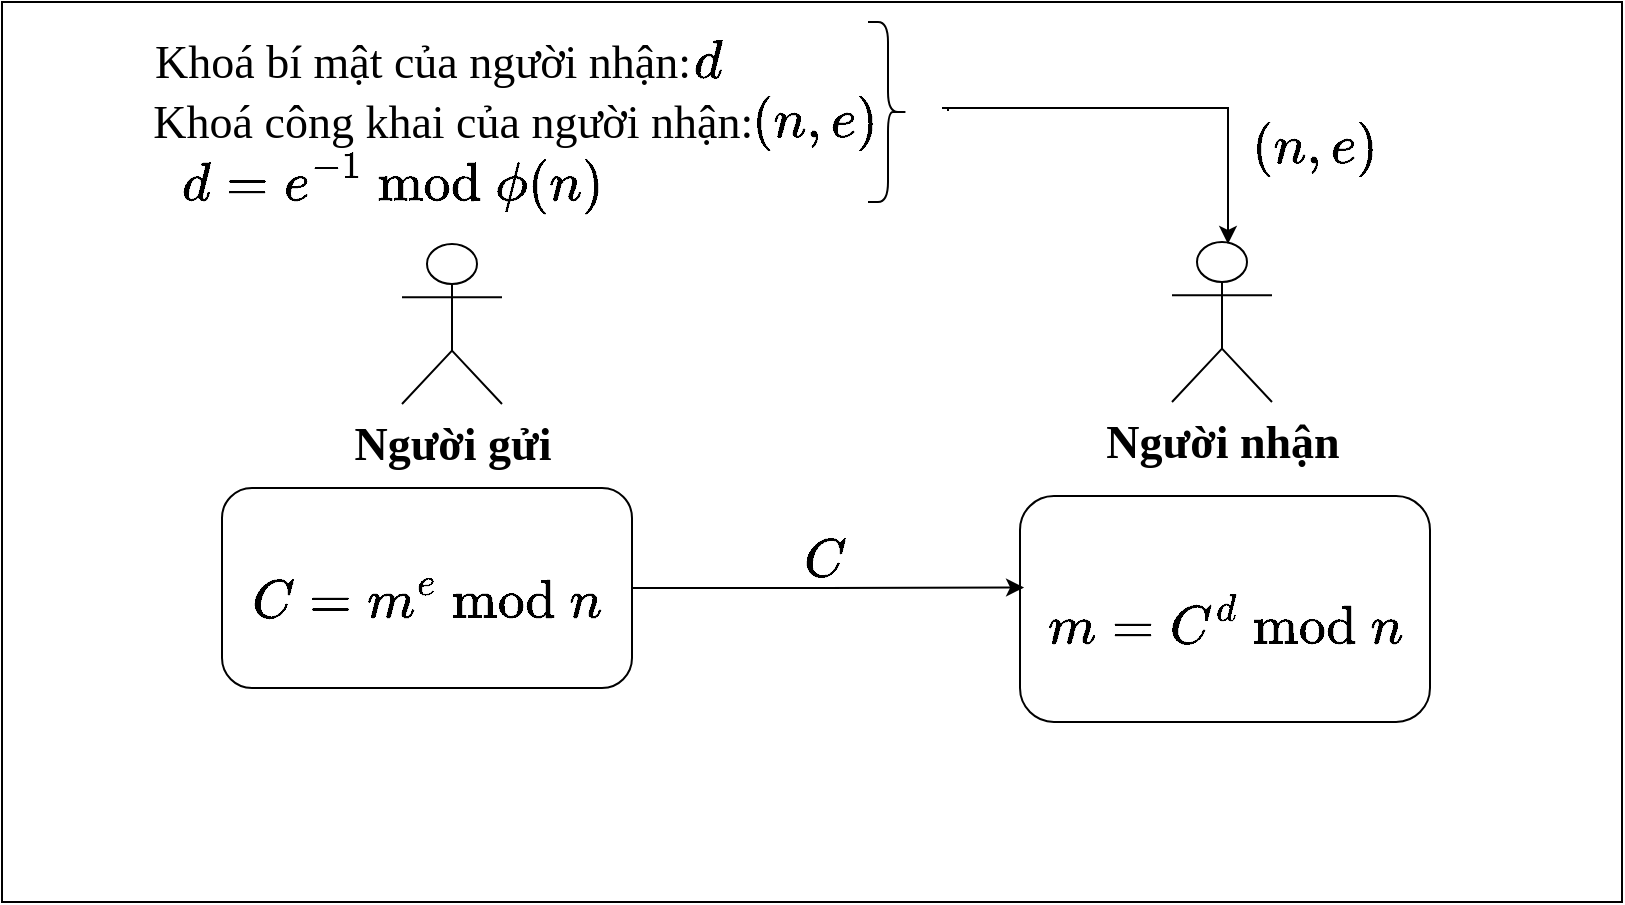 <mxfile version="28.0.6">
  <diagram name="Page-1" id="zp_pjIEAR72tDuzp3WbZ">
    <mxGraphModel dx="1097" dy="596" grid="1" gridSize="10" guides="1" tooltips="1" connect="1" arrows="1" fold="1" page="1" pageScale="1" pageWidth="827" pageHeight="1169" math="1" shadow="0">
      <root>
        <mxCell id="0" />
        <mxCell id="1" parent="0" />
        <mxCell id="8KXjDMzFBjp-nOxU9ci0-1" value="" style="rounded=0;whiteSpace=wrap;html=1;" vertex="1" parent="1">
          <mxGeometry x="590" y="140" width="810" height="450" as="geometry" />
        </mxCell>
        <mxCell id="8KXjDMzFBjp-nOxU9ci0-2" value="&lt;b&gt;&lt;font face=&quot;Times New Roman&quot; style=&quot;font-size: 23px;&quot;&gt;Người gửi&lt;/font&gt;&lt;/b&gt;" style="shape=umlActor;verticalLabelPosition=bottom;verticalAlign=top;html=1;outlineConnect=0;" vertex="1" parent="1">
          <mxGeometry x="790" y="261" width="50" height="80" as="geometry" />
        </mxCell>
        <mxCell id="8KXjDMzFBjp-nOxU9ci0-3" value="&lt;br&gt;&lt;div&gt;&lt;font style=&quot;font-size: 23px;&quot;&gt;$$C=m^e \text{ mod } n$$&lt;/font&gt;&lt;/div&gt;" style="rounded=1;whiteSpace=wrap;html=1;" vertex="1" parent="1">
          <mxGeometry x="700" y="383" width="205" height="100" as="geometry" />
        </mxCell>
        <mxCell id="8KXjDMzFBjp-nOxU9ci0-4" value="&lt;b&gt;&lt;font face=&quot;Times New Roman&quot; style=&quot;font-size: 23px;&quot;&gt;Người nhận&lt;/font&gt;&lt;/b&gt;" style="shape=umlActor;verticalLabelPosition=bottom;verticalAlign=top;html=1;outlineConnect=0;" vertex="1" parent="1">
          <mxGeometry x="1175" y="260" width="50" height="80" as="geometry" />
        </mxCell>
        <mxCell id="8KXjDMzFBjp-nOxU9ci0-5" value="&lt;br&gt;&lt;div&gt;&lt;font style=&quot;font-size: 23px;&quot;&gt;$$m=C^d \text{ mod } n$$&lt;/font&gt;&lt;/div&gt;" style="rounded=1;whiteSpace=wrap;html=1;" vertex="1" parent="1">
          <mxGeometry x="1099" y="387" width="205" height="113" as="geometry" />
        </mxCell>
        <mxCell id="8KXjDMzFBjp-nOxU9ci0-8" style="edgeStyle=orthogonalEdgeStyle;rounded=0;orthogonalLoop=1;jettySize=auto;html=1;entryX=0.01;entryY=0.405;entryDx=0;entryDy=0;entryPerimeter=0;" edge="1" parent="1" source="8KXjDMzFBjp-nOxU9ci0-3" target="8KXjDMzFBjp-nOxU9ci0-5">
          <mxGeometry relative="1" as="geometry" />
        </mxCell>
        <mxCell id="8KXjDMzFBjp-nOxU9ci0-9" value="&lt;font style=&quot;font-size: 23px;&quot;&gt;$$C$$&lt;/font&gt;" style="text;html=1;align=center;verticalAlign=middle;resizable=0;points=[];autosize=1;strokeColor=none;fillColor=none;" vertex="1" parent="1">
          <mxGeometry x="956" y="400" width="90" height="40" as="geometry" />
        </mxCell>
        <mxCell id="8KXjDMzFBjp-nOxU9ci0-10" value="&lt;font style=&quot;font-size: 23px;&quot;&gt;$$d$$&lt;/font&gt;" style="text;html=1;align=center;verticalAlign=middle;resizable=0;points=[];autosize=1;strokeColor=none;fillColor=none;" vertex="1" parent="1">
          <mxGeometry x="898" y="150" width="90" height="40" as="geometry" />
        </mxCell>
        <mxCell id="8KXjDMzFBjp-nOxU9ci0-11" style="edgeStyle=orthogonalEdgeStyle;rounded=0;orthogonalLoop=1;jettySize=auto;html=1;exitX=1;exitY=0.75;exitDx=0;exitDy=0;" edge="1" parent="1" source="8KXjDMzFBjp-nOxU9ci0-17">
          <mxGeometry relative="1" as="geometry">
            <mxPoint x="1203" y="261" as="targetPoint" />
            <mxPoint x="1003" y="192.45" as="sourcePoint" />
            <Array as="points">
              <mxPoint x="1060" y="193" />
              <mxPoint x="1204" y="193" />
            </Array>
          </mxGeometry>
        </mxCell>
        <mxCell id="8KXjDMzFBjp-nOxU9ci0-12" value="&lt;font face=&quot;Times New Roman&quot; style=&quot;font-size: 23px;&quot;&gt;Khoá bí mật của người nhận:&lt;/font&gt;" style="text;html=1;align=center;verticalAlign=middle;resizable=0;points=[];autosize=1;strokeColor=none;fillColor=none;" vertex="1" parent="1">
          <mxGeometry x="654.5" y="150" width="290" height="40" as="geometry" />
        </mxCell>
        <mxCell id="8KXjDMzFBjp-nOxU9ci0-13" value="&lt;font face=&quot;Times New Roman&quot; style=&quot;font-size: 23px;&quot;&gt;Khoá công khai của người nhận:&amp;nbsp;&lt;/font&gt;" style="text;html=1;align=center;verticalAlign=middle;resizable=0;points=[];autosize=1;strokeColor=none;fillColor=none;" vertex="1" parent="1">
          <mxGeometry x="652.5" y="180" width="330" height="40" as="geometry" />
        </mxCell>
        <mxCell id="8KXjDMzFBjp-nOxU9ci0-14" value="&lt;font style=&quot;font-size: 23px;&quot;&gt;$$d=e^{-1} \text{ mod } &amp;nbsp;\phi(n)$$&lt;/font&gt;" style="text;html=1;align=center;verticalAlign=middle;resizable=0;points=[];autosize=1;strokeColor=none;fillColor=none;" vertex="1" parent="1">
          <mxGeometry x="604.5" y="210" width="360" height="40" as="geometry" />
        </mxCell>
        <mxCell id="8KXjDMzFBjp-nOxU9ci0-15" value="&lt;span style=&quot;caret-color: rgb(0, 0, 0); color: rgb(0, 0, 0); font-family: Helvetica; font-size: 23px; font-style: normal; font-variant-caps: normal; font-weight: 400; letter-spacing: normal; text-align: center; text-indent: 0px; text-transform: none; white-space: nowrap; word-spacing: 0px; -webkit-text-stroke-width: 0px; background-color: rgb(236, 236, 236); text-decoration: none; float: none; display: inline !important;&quot;&gt;$$(n,e)$$&lt;/span&gt;" style="text;whiteSpace=wrap;html=1;" vertex="1" parent="1">
          <mxGeometry x="1213" y="170" width="100" height="50" as="geometry" />
        </mxCell>
        <mxCell id="8KXjDMzFBjp-nOxU9ci0-16" value="" style="shape=curlyBracket;whiteSpace=wrap;html=1;rounded=1;flipH=1;labelPosition=right;verticalLabelPosition=middle;align=left;verticalAlign=middle;" vertex="1" parent="1">
          <mxGeometry x="1023" y="150" width="20" height="90" as="geometry" />
        </mxCell>
        <mxCell id="8KXjDMzFBjp-nOxU9ci0-17" value="&lt;span style=&quot;caret-color: rgb(0, 0, 0); color: rgb(0, 0, 0); font-family: Helvetica; font-size: 23px; font-style: normal; font-variant-caps: normal; font-weight: 400; letter-spacing: normal; text-align: center; text-indent: 0px; text-transform: none; white-space: nowrap; word-spacing: 0px; -webkit-text-stroke-width: 0px; background-color: rgb(236, 236, 236); text-decoration: none; float: none; display: inline !important;&quot;&gt;$$(n,e)$$&lt;/span&gt;" style="text;whiteSpace=wrap;html=1;" vertex="1" parent="1">
          <mxGeometry x="963" y="157" width="100" height="50" as="geometry" />
        </mxCell>
      </root>
    </mxGraphModel>
  </diagram>
</mxfile>
